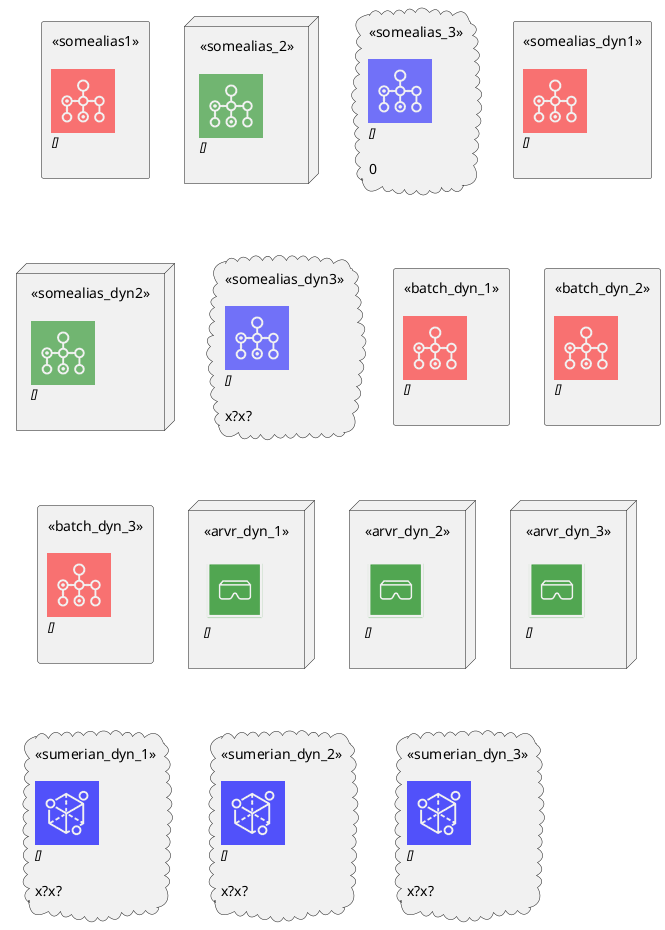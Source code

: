 @startuml
'all sprites in a category would be included in an all.puml file for that category
'==================================================================================================

'create equivalent of icons shown here https://github.com/awslabs/aws-icons-for-plantuml
sprite $Batch [64x64/16z] {
xLQ7bjim30CdzFzVtEV1iErPkJpT7iYm5aWDKERujFZ5Bp8YkSvM011VfMzSDy2Mw1JidbCGAtmllmbPuIkoImjyGUsyBV4LV95_Xny50bpW4uTRAjOKu81b
Xa0vbX3OKFG5C0IMNLyxXA_3PvW5hqHSOFBP_Ovk4036hYi0pJdTCgqD6A0g4FQ0hOwygxSikGOanw11AuvtomxXjNiRDECmn21xxTkJP0N4tdy1Gmu5T2GW
6ygFL_sqbx3NvA_FVtt_ri_F1CZNra-10TpNhvVr2KGcyVCOdoBySlpv-jC1ZSVveO36_Fwb0UASqGqG0QpfJgP2Eo60u59-fLVozhhdNk2WTeDpq2O6AAL_
uV7KGPNO2lya17gz1pMiD1VmFNH9IBLNe3xA3q07eNsMy_WdXESwU4jRmddEk-FUuPFjjthiqAEGVUz8rlqmsK1nhtYlklvp7vWRfka0jUNITUdTzgxFyzLx
-Ikh_YdmYr_y0G
}

'https://github.com/awslabs/aws-icons-for-plantuml/blob/master/dist/ARVR/ARVR.puml
sprite $Arvr [64x64/16z] {
xTG3WiH054NHzutP_th7RHkfsmnEdE1HZMZsIn0_DGDuuVsZJwnMVJ-57txuuKrsP4Tv1mjl3Nw43qZlo147VO9xPueyu8j1l3jm7V0GtPFWe8_UKzpL3rzc
TO4l0gZEzufCsDd-rnhoN2zKtKLoWk-bkHq--vabr0TypEy_WiwEmc9K7FATAd_fVDwOZygdU_uEF_pmLgUMA_wChkV1SavCc4LdXNVe2m
}

'https://github.com/awslabs/aws-icons-for-plantuml/blob/master/dist/ARVR/Sumerian.puml
sprite $Sumerian [64x64/16z] {
xPO5qkim38HN3FU_xuE29mMx-Hbtg4to6GIZxVVJhtvLLI-XbK2QJo6sVv90JA3SImUJRVuAjBeDl8zE0G2EyVy42d87NGOmGG0vVHuu7iRWZt4daBUWWW6j
8w_zNufuHES9KgxpKjr5o6CKQyh5uGi59BTfEuR1GHvEi6cu0N2sWE8sb99j03370L41CkryG9FQh6rTffOJlEWGLz-cbv5N4Pqh83Vf5THL67BA-qXltEu_
2XWrtrzlzZUfwuBCdjy_3ilGeY0Pgmj0NO5ehtb1vh9c0OhsaV_Qfa_hKUzKUDIs_eJgy7myMFEPLzinwd3nSQ0rpwYR_kiWmAgVmezmYuKSJ_94VZJDABad
y4EnAVcdyy4Xo6H_7g-02Se1oIVprMqKX_YdW9_AEtjtdVlNiykVmAS0Tjd_1exTl8wS3Ju5q5sydGux-94Dty4xGtfeyAEewG4FQCvv0vQy0b8zvuiN_EYw
AHy0nu8Ue-gMJrFBOgjTKr_pYfyChlaOjDhmay6vj0xaWvyFxdKOyiYlZSFQGGZIVMbSrhaa46WOf-dmcOS1a3mPjp9mFqqf77FZ-7JZ-Y76UQvV_Uel
}




' We define 1 or more sprite decorators in stdlib
'---------------------------------------------------
!unquoted procedure $SpriteDecorator($MySprite, $alias, $description="", $label="", $technology="", $scale=1, $colour="red")

rectangle $alias as "
<<$alias>>
$label
<color:$colour><$MySprite*$scale></color>
//<size:12>[$technology]</size>//

  $description"
!endprocedure

'add a new shape parameter
'---------------------------------------------------
!unquoted procedure $SpriteDecorator2($MySprite, $alias, $description="", $label="", $technology="", $scale=1, $colour="green", $shape="node")

$shape $alias as "
<<$alias>>
$label
<color:$colour><$MySprite*$scale></color>
//<size:12>[$technology]</size>//

  $description"
!endprocedure

'add a new shape parameter + a mystery parameter
'---------------------------------------------------
!unquoted procedure $SpriteDecorator3($MySprite, $alias, $description="", $label="", $technology="", $scale=1, $colour="blue", $shape="cloud", $mystery="x?x?")

$shape $alias as "
<<$alias>>
$label
<color:$colour><$MySprite*$scale></color>
//<size:12>[$technology]</size>//

  $description $mystery"
!endprocedure







' Define our decorators that we know now - and can easily define new ones in future with as manty new parameters 
' as we want, that we don't even know about yet
$SpriteDecorator("$Batch", "somealias1")
$SpriteDecorator2("$Batch", "somealias_2", $shape="node")
$SpriteDecorator3("$Batch", "somealias_3", $shape="cloud", $mystery="0")



'this does not work directly as $SpriteDecorator - so we do indirect as the following line
!$dyn = "$Sprite"+ "Decorator"
%invoke_procedure($dyn, "$Batch", "somealias_dyn1")

!$dyn2 = "$Sprite"+ "Decorator2"
%invoke_procedure($dyn2, "$Batch", "somealias_dyn2")

!$dyn3 = "$Sprite"+ "Decorator3"
%invoke_procedure($dyn3, "$Batch", "somealias_dyn3")




'stdlib macros pass the sprite to the decorator - and the other parameters
'all this would happen in an all.puml file per sprite category
'==================================================================================================



'!unquoted procedure $BATCH($alias, $description="", $label="", $technology="", $scale=1, $colour="red")
'$SpriteDecorator($Batch, $alias, $description, $label, $technology, $scale, $colour)
'!endprocedure




!unquoted procedure $BATCH_DYN($alias)
%invoke_procedure($dyn, "$Batch", $alias)
!endprocedure

!unquoted procedure $ARVR_DYN($alias)
%invoke_procedure($dyn2, "$Arvr", $alias)
!endprocedure

!unquoted procedure $SUMERIAN_DYN($alias)
%invoke_procedure($dyn3, "$Sumerian", $alias)
!endprocedure



$BATCH_DYN("batch_dyn_1")
$BATCH_DYN( "batch_dyn_2")
$BATCH_DYN( "batch_dyn_3")


$ARVR_DYN("arvr_dyn_1")
$ARVR_DYN( "arvr_dyn_2")
$ARVR_DYN( "arvr_dyn_3")

$SUMERIAN_DYN("sumerian_dyn_1")
$SUMERIAN_DYN( "sumerian_dyn_2")
$SUMERIAN_DYN( "sumerian_dyn_3")


'if this works, then can add named arguments
@enduml